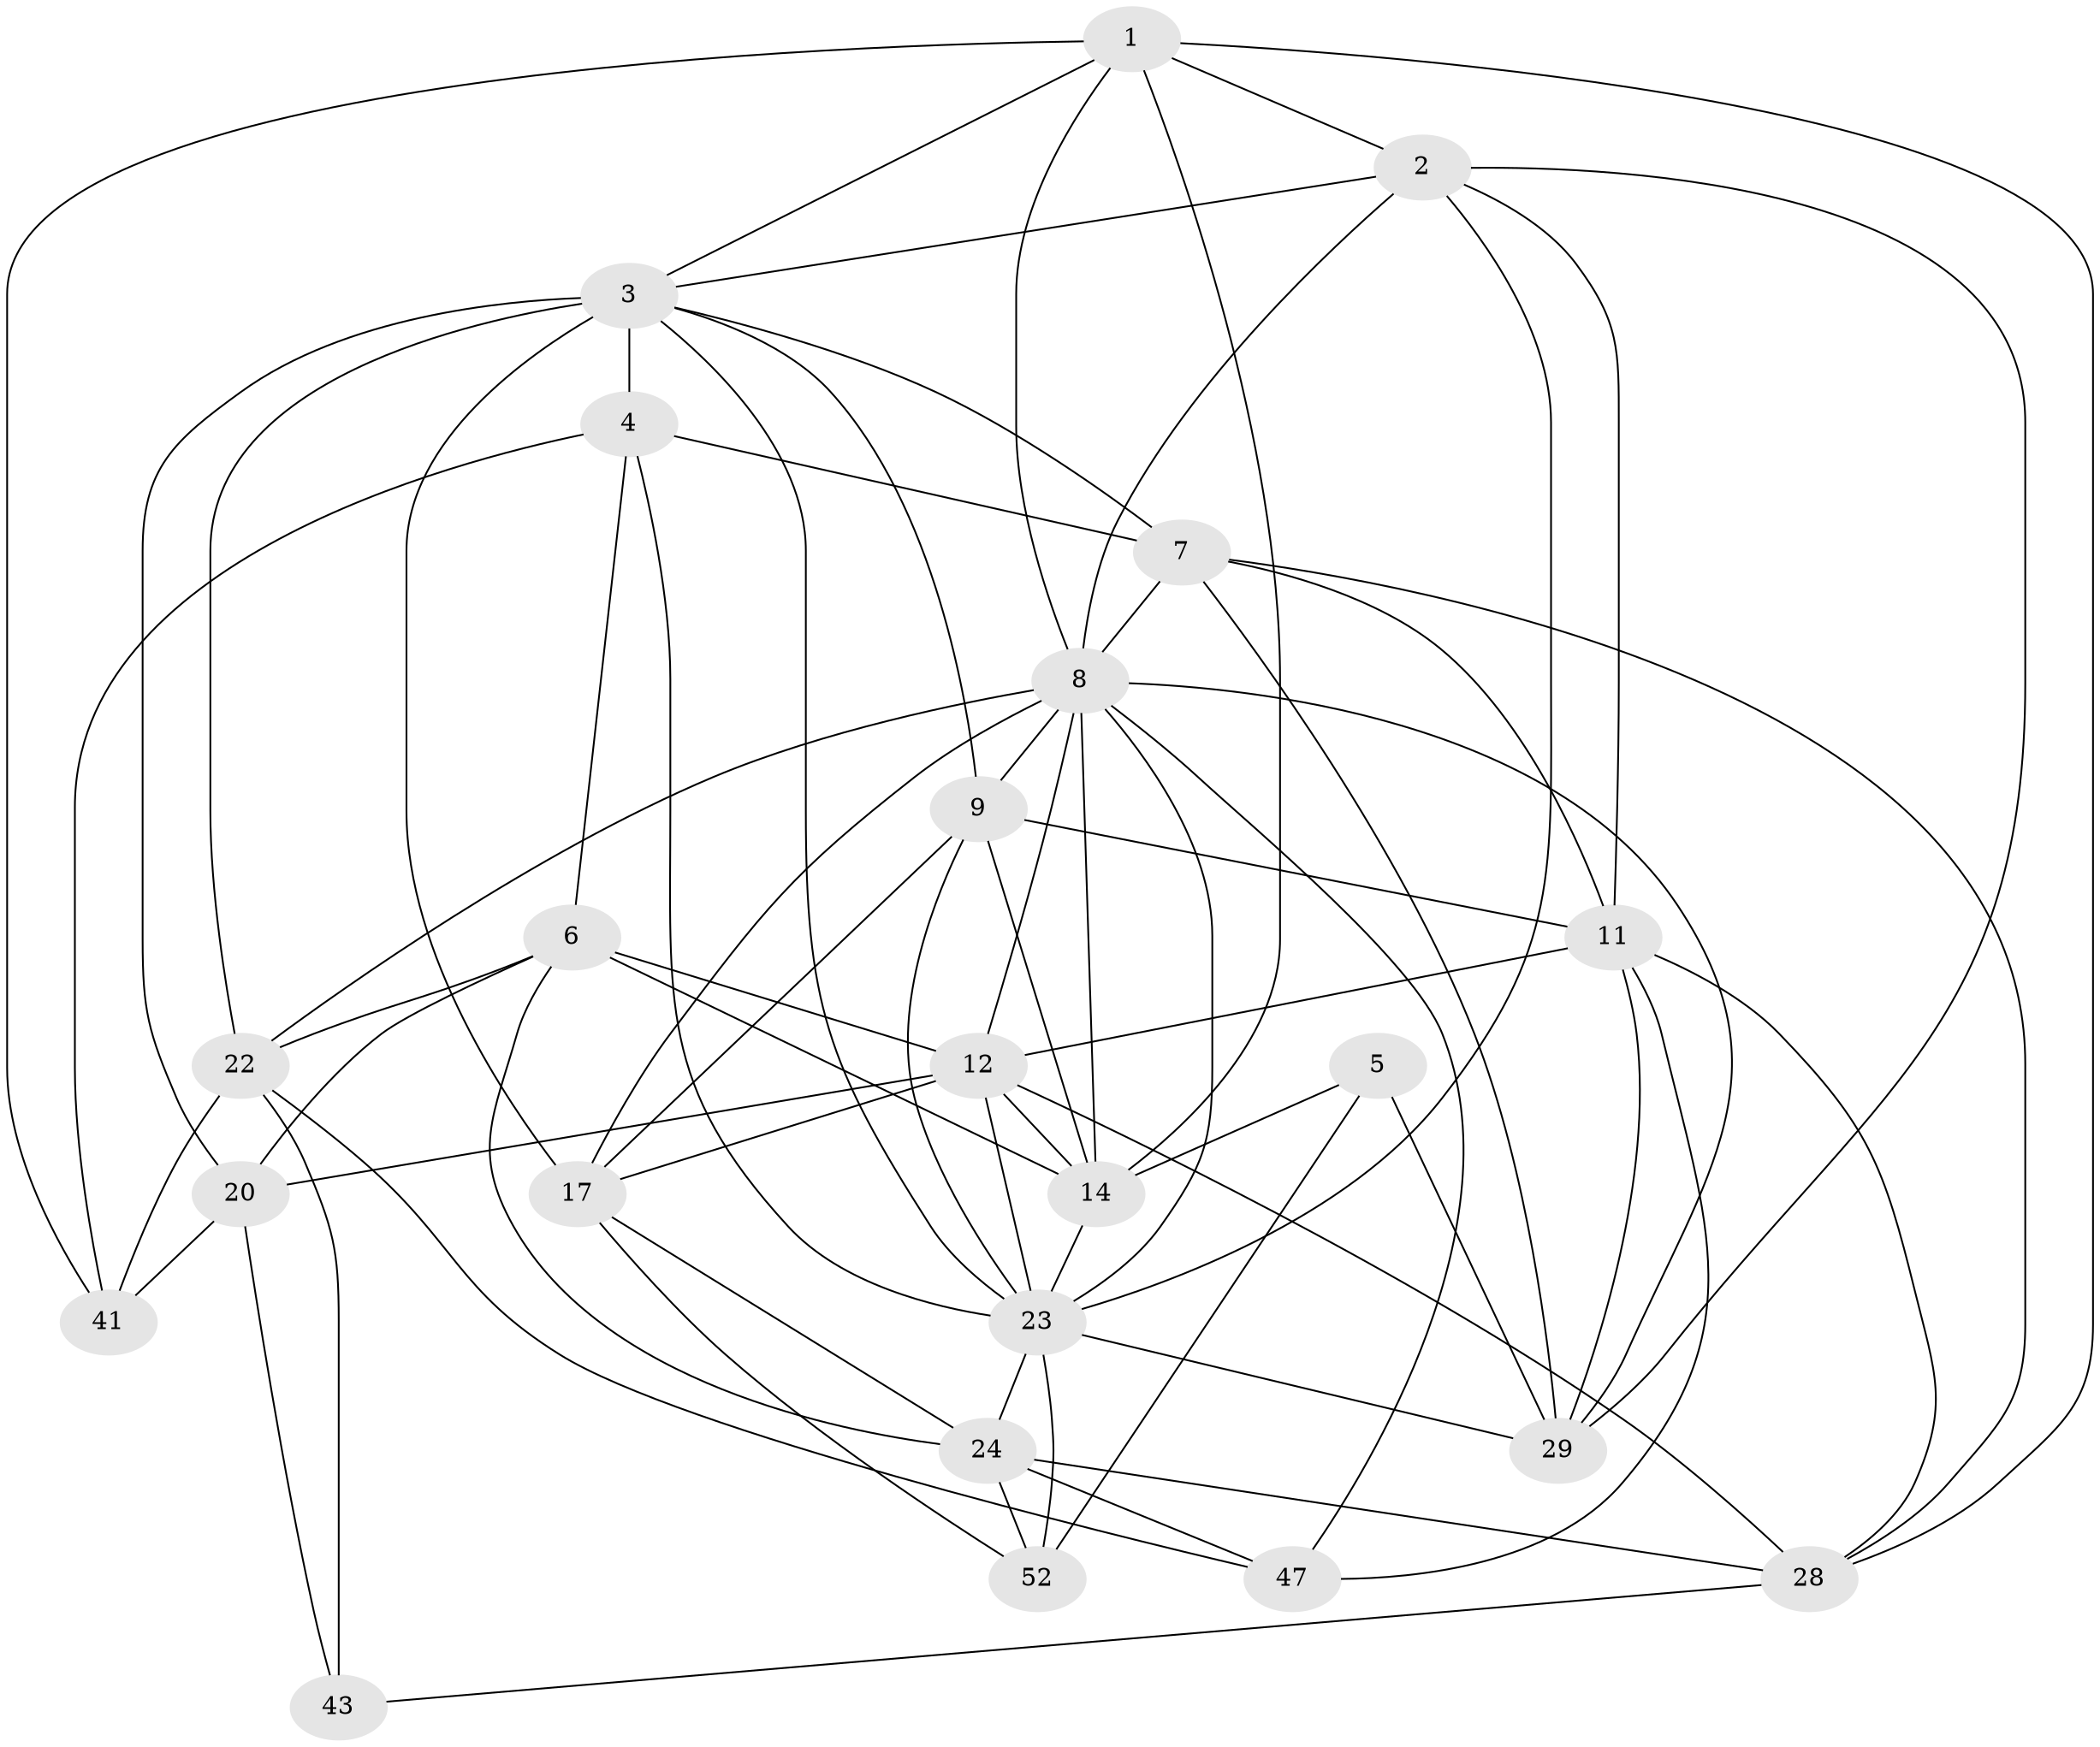 // original degree distribution, {4: 1.0}
// Generated by graph-tools (version 1.1) at 2025/20/03/04/25 18:20:53]
// undirected, 23 vertices, 70 edges
graph export_dot {
graph [start="1"]
  node [color=gray90,style=filled];
  1 [super="+56"];
  2 [super="+33"];
  3 [super="+45+15"];
  4 [super="+10"];
  5;
  6 [super="+13"];
  7 [super="+26"];
  8 [super="+51+18"];
  9 [super="+32+21"];
  11 [super="+57+50"];
  12 [super="+31+44+37"];
  14 [super="+16+42"];
  17 [super="+40"];
  20 [super="+38"];
  22 [super="+36+30"];
  23 [super="+27+39+54"];
  24 [super="+35"];
  28 [super="+58"];
  29 [super="+48"];
  41;
  43;
  47;
  52;
  1 -- 14;
  1 -- 3;
  1 -- 41;
  1 -- 2;
  1 -- 28;
  1 -- 8;
  2 -- 3;
  2 -- 23;
  2 -- 8;
  2 -- 29;
  2 -- 11;
  3 -- 7;
  3 -- 9;
  3 -- 22;
  3 -- 17;
  3 -- 4 [weight=3];
  3 -- 20 [weight=2];
  3 -- 23;
  4 -- 41;
  4 -- 7;
  4 -- 23;
  4 -- 6 [weight=2];
  5 -- 52;
  5 -- 14 [weight=2];
  5 -- 29;
  6 -- 22;
  6 -- 20;
  6 -- 12;
  6 -- 24;
  6 -- 14 [weight=2];
  7 -- 11;
  7 -- 28;
  7 -- 8;
  7 -- 29;
  8 -- 29;
  8 -- 14 [weight=2];
  8 -- 17;
  8 -- 22 [weight=2];
  8 -- 23;
  8 -- 9 [weight=2];
  8 -- 12;
  8 -- 47;
  9 -- 14;
  9 -- 11 [weight=2];
  9 -- 17;
  9 -- 23;
  11 -- 28;
  11 -- 12;
  11 -- 29;
  11 -- 47;
  12 -- 17;
  12 -- 20;
  12 -- 28;
  12 -- 14;
  12 -- 23;
  14 -- 23;
  17 -- 52;
  17 -- 24;
  20 -- 41;
  20 -- 43;
  22 -- 43 [weight=2];
  22 -- 41;
  22 -- 47;
  23 -- 24;
  23 -- 52;
  23 -- 29;
  24 -- 28;
  24 -- 52;
  24 -- 47;
  28 -- 43;
}
